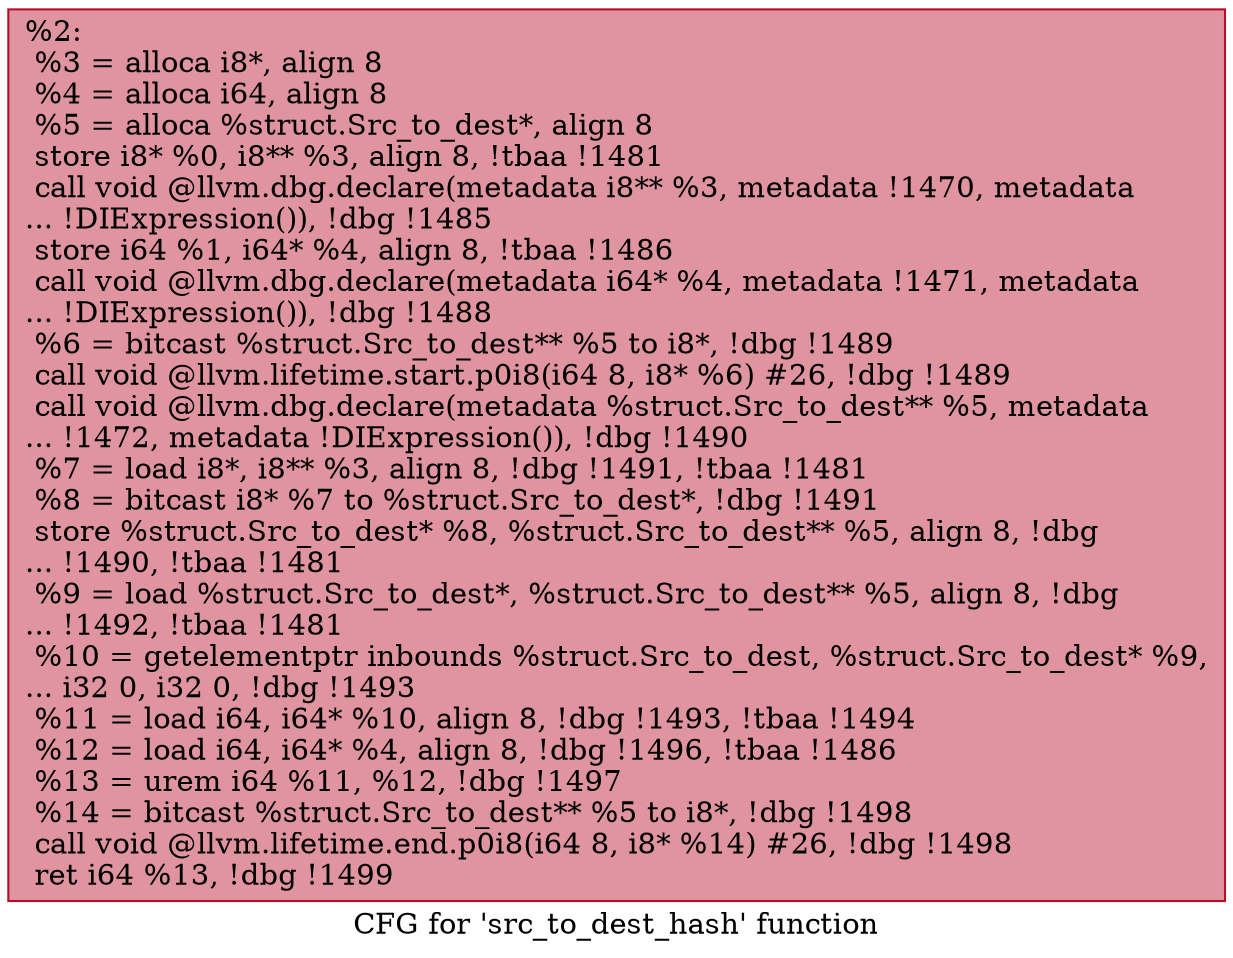 digraph "CFG for 'src_to_dest_hash' function" {
	label="CFG for 'src_to_dest_hash' function";

	Node0xef7ac0 [shape=record,color="#b70d28ff", style=filled, fillcolor="#b70d2870",label="{%2:\l  %3 = alloca i8*, align 8\l  %4 = alloca i64, align 8\l  %5 = alloca %struct.Src_to_dest*, align 8\l  store i8* %0, i8** %3, align 8, !tbaa !1481\l  call void @llvm.dbg.declare(metadata i8** %3, metadata !1470, metadata\l... !DIExpression()), !dbg !1485\l  store i64 %1, i64* %4, align 8, !tbaa !1486\l  call void @llvm.dbg.declare(metadata i64* %4, metadata !1471, metadata\l... !DIExpression()), !dbg !1488\l  %6 = bitcast %struct.Src_to_dest** %5 to i8*, !dbg !1489\l  call void @llvm.lifetime.start.p0i8(i64 8, i8* %6) #26, !dbg !1489\l  call void @llvm.dbg.declare(metadata %struct.Src_to_dest** %5, metadata\l... !1472, metadata !DIExpression()), !dbg !1490\l  %7 = load i8*, i8** %3, align 8, !dbg !1491, !tbaa !1481\l  %8 = bitcast i8* %7 to %struct.Src_to_dest*, !dbg !1491\l  store %struct.Src_to_dest* %8, %struct.Src_to_dest** %5, align 8, !dbg\l... !1490, !tbaa !1481\l  %9 = load %struct.Src_to_dest*, %struct.Src_to_dest** %5, align 8, !dbg\l... !1492, !tbaa !1481\l  %10 = getelementptr inbounds %struct.Src_to_dest, %struct.Src_to_dest* %9,\l... i32 0, i32 0, !dbg !1493\l  %11 = load i64, i64* %10, align 8, !dbg !1493, !tbaa !1494\l  %12 = load i64, i64* %4, align 8, !dbg !1496, !tbaa !1486\l  %13 = urem i64 %11, %12, !dbg !1497\l  %14 = bitcast %struct.Src_to_dest** %5 to i8*, !dbg !1498\l  call void @llvm.lifetime.end.p0i8(i64 8, i8* %14) #26, !dbg !1498\l  ret i64 %13, !dbg !1499\l}"];
}

